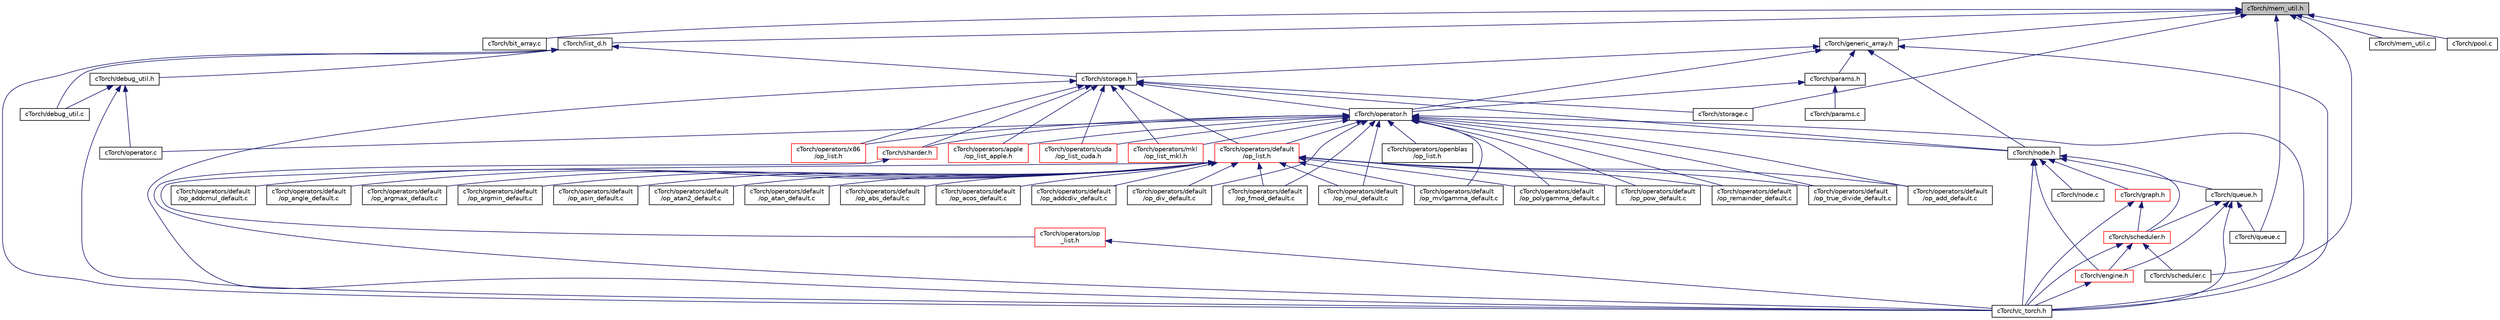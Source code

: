 digraph "cTorch/mem_util.h"
{
 // LATEX_PDF_SIZE
  edge [fontname="Helvetica",fontsize="10",labelfontname="Helvetica",labelfontsize="10"];
  node [fontname="Helvetica",fontsize="10",shape=record];
  Node1 [label="cTorch/mem_util.h",height=0.2,width=0.4,color="black", fillcolor="grey75", style="filled", fontcolor="black",tooltip=" "];
  Node1 -> Node2 [dir="back",color="midnightblue",fontsize="10",style="solid",fontname="Helvetica"];
  Node2 [label="cTorch/bit_array.c",height=0.2,width=0.4,color="black", fillcolor="white", style="filled",URL="$bit__array_8c.html",tooltip=" "];
  Node1 -> Node3 [dir="back",color="midnightblue",fontsize="10",style="solid",fontname="Helvetica"];
  Node3 [label="cTorch/list_d.h",height=0.2,width=0.4,color="black", fillcolor="white", style="filled",URL="$list__d_8h.html",tooltip=" "];
  Node3 -> Node4 [dir="back",color="midnightblue",fontsize="10",style="solid",fontname="Helvetica"];
  Node4 [label="cTorch/debug_util.h",height=0.2,width=0.4,color="black", fillcolor="white", style="filled",URL="$debug__util_8h.html",tooltip=" "];
  Node4 -> Node5 [dir="back",color="midnightblue",fontsize="10",style="solid",fontname="Helvetica"];
  Node5 [label="cTorch/c_torch.h",height=0.2,width=0.4,color="black", fillcolor="white", style="filled",URL="$c__torch_8h.html",tooltip=" "];
  Node4 -> Node6 [dir="back",color="midnightblue",fontsize="10",style="solid",fontname="Helvetica"];
  Node6 [label="cTorch/debug_util.c",height=0.2,width=0.4,color="black", fillcolor="white", style="filled",URL="$debug__util_8c.html",tooltip=" "];
  Node4 -> Node7 [dir="back",color="midnightblue",fontsize="10",style="solid",fontname="Helvetica"];
  Node7 [label="cTorch/operator.c",height=0.2,width=0.4,color="black", fillcolor="white", style="filled",URL="$operator_8c.html",tooltip=" "];
  Node3 -> Node8 [dir="back",color="midnightblue",fontsize="10",style="solid",fontname="Helvetica"];
  Node8 [label="cTorch/storage.h",height=0.2,width=0.4,color="black", fillcolor="white", style="filled",URL="$storage_8h.html",tooltip=" "];
  Node8 -> Node9 [dir="back",color="midnightblue",fontsize="10",style="solid",fontname="Helvetica"];
  Node9 [label="cTorch/operator.h",height=0.2,width=0.4,color="black", fillcolor="white", style="filled",URL="$operator_8h.html",tooltip=" "];
  Node9 -> Node10 [dir="back",color="midnightblue",fontsize="10",style="solid",fontname="Helvetica"];
  Node10 [label="cTorch/node.h",height=0.2,width=0.4,color="black", fillcolor="white", style="filled",URL="$node_8h.html",tooltip=" "];
  Node10 -> Node11 [dir="back",color="midnightblue",fontsize="10",style="solid",fontname="Helvetica"];
  Node11 [label="cTorch/engine.h",height=0.2,width=0.4,color="red", fillcolor="white", style="filled",URL="$engine_8h.html",tooltip=" "];
  Node11 -> Node5 [dir="back",color="midnightblue",fontsize="10",style="solid",fontname="Helvetica"];
  Node10 -> Node13 [dir="back",color="midnightblue",fontsize="10",style="solid",fontname="Helvetica"];
  Node13 [label="cTorch/graph.h",height=0.2,width=0.4,color="red", fillcolor="white", style="filled",URL="$graph_8h.html",tooltip=" "];
  Node13 -> Node14 [dir="back",color="midnightblue",fontsize="10",style="solid",fontname="Helvetica"];
  Node14 [label="cTorch/scheduler.h",height=0.2,width=0.4,color="red", fillcolor="white", style="filled",URL="$scheduler_8h.html",tooltip=" "];
  Node14 -> Node11 [dir="back",color="midnightblue",fontsize="10",style="solid",fontname="Helvetica"];
  Node14 -> Node5 [dir="back",color="midnightblue",fontsize="10",style="solid",fontname="Helvetica"];
  Node14 -> Node17 [dir="back",color="midnightblue",fontsize="10",style="solid",fontname="Helvetica"];
  Node17 [label="cTorch/scheduler.c",height=0.2,width=0.4,color="black", fillcolor="white", style="filled",URL="$scheduler_8c.html",tooltip=" "];
  Node13 -> Node5 [dir="back",color="midnightblue",fontsize="10",style="solid",fontname="Helvetica"];
  Node10 -> Node14 [dir="back",color="midnightblue",fontsize="10",style="solid",fontname="Helvetica"];
  Node10 -> Node20 [dir="back",color="midnightblue",fontsize="10",style="solid",fontname="Helvetica"];
  Node20 [label="cTorch/queue.h",height=0.2,width=0.4,color="black", fillcolor="white", style="filled",URL="$queue_8h.html",tooltip=" "];
  Node20 -> Node14 [dir="back",color="midnightblue",fontsize="10",style="solid",fontname="Helvetica"];
  Node20 -> Node11 [dir="back",color="midnightblue",fontsize="10",style="solid",fontname="Helvetica"];
  Node20 -> Node5 [dir="back",color="midnightblue",fontsize="10",style="solid",fontname="Helvetica"];
  Node20 -> Node21 [dir="back",color="midnightblue",fontsize="10",style="solid",fontname="Helvetica"];
  Node21 [label="cTorch/queue.c",height=0.2,width=0.4,color="black", fillcolor="white", style="filled",URL="$queue_8c.html",tooltip=" "];
  Node10 -> Node5 [dir="back",color="midnightblue",fontsize="10",style="solid",fontname="Helvetica"];
  Node10 -> Node22 [dir="back",color="midnightblue",fontsize="10",style="solid",fontname="Helvetica"];
  Node22 [label="cTorch/node.c",height=0.2,width=0.4,color="black", fillcolor="white", style="filled",URL="$node_8c.html",tooltip=" "];
  Node9 -> Node5 [dir="back",color="midnightblue",fontsize="10",style="solid",fontname="Helvetica"];
  Node9 -> Node23 [dir="back",color="midnightblue",fontsize="10",style="solid",fontname="Helvetica"];
  Node23 [label="cTorch/operators/default\l/op_list.h",height=0.2,width=0.4,color="red", fillcolor="white", style="filled",URL="$default_2op__list_8h.html",tooltip=" "];
  Node23 -> Node24 [dir="back",color="midnightblue",fontsize="10",style="solid",fontname="Helvetica"];
  Node24 [label="cTorch/operators/op\l_list.h",height=0.2,width=0.4,color="red", fillcolor="white", style="filled",URL="$op__list_8h.html",tooltip=" "];
  Node24 -> Node5 [dir="back",color="midnightblue",fontsize="10",style="solid",fontname="Helvetica"];
  Node23 -> Node25 [dir="back",color="midnightblue",fontsize="10",style="solid",fontname="Helvetica"];
  Node25 [label="cTorch/operators/default\l/op_abs_default.c",height=0.2,width=0.4,color="black", fillcolor="white", style="filled",URL="$op__abs__default_8c.html",tooltip=" "];
  Node23 -> Node26 [dir="back",color="midnightblue",fontsize="10",style="solid",fontname="Helvetica"];
  Node26 [label="cTorch/operators/default\l/op_acos_default.c",height=0.2,width=0.4,color="black", fillcolor="white", style="filled",URL="$op__acos__default_8c.html",tooltip=" "];
  Node23 -> Node27 [dir="back",color="midnightblue",fontsize="10",style="solid",fontname="Helvetica"];
  Node27 [label="cTorch/operators/default\l/op_add_default.c",height=0.2,width=0.4,color="black", fillcolor="white", style="filled",URL="$op__add__default_8c.html",tooltip=" "];
  Node23 -> Node28 [dir="back",color="midnightblue",fontsize="10",style="solid",fontname="Helvetica"];
  Node28 [label="cTorch/operators/default\l/op_addcdiv_default.c",height=0.2,width=0.4,color="black", fillcolor="white", style="filled",URL="$op__addcdiv__default_8c.html",tooltip=" "];
  Node23 -> Node29 [dir="back",color="midnightblue",fontsize="10",style="solid",fontname="Helvetica"];
  Node29 [label="cTorch/operators/default\l/op_addcmul_default.c",height=0.2,width=0.4,color="black", fillcolor="white", style="filled",URL="$op__addcmul__default_8c.html",tooltip=" "];
  Node23 -> Node30 [dir="back",color="midnightblue",fontsize="10",style="solid",fontname="Helvetica"];
  Node30 [label="cTorch/operators/default\l/op_angle_default.c",height=0.2,width=0.4,color="black", fillcolor="white", style="filled",URL="$op__angle__default_8c.html",tooltip=" "];
  Node23 -> Node31 [dir="back",color="midnightblue",fontsize="10",style="solid",fontname="Helvetica"];
  Node31 [label="cTorch/operators/default\l/op_argmax_default.c",height=0.2,width=0.4,color="black", fillcolor="white", style="filled",URL="$op__argmax__default_8c.html",tooltip=" "];
  Node23 -> Node32 [dir="back",color="midnightblue",fontsize="10",style="solid",fontname="Helvetica"];
  Node32 [label="cTorch/operators/default\l/op_argmin_default.c",height=0.2,width=0.4,color="black", fillcolor="white", style="filled",URL="$op__argmin__default_8c.html",tooltip=" "];
  Node23 -> Node33 [dir="back",color="midnightblue",fontsize="10",style="solid",fontname="Helvetica"];
  Node33 [label="cTorch/operators/default\l/op_asin_default.c",height=0.2,width=0.4,color="black", fillcolor="white", style="filled",URL="$op__asin__default_8c.html",tooltip=" "];
  Node23 -> Node34 [dir="back",color="midnightblue",fontsize="10",style="solid",fontname="Helvetica"];
  Node34 [label="cTorch/operators/default\l/op_atan2_default.c",height=0.2,width=0.4,color="black", fillcolor="white", style="filled",URL="$op__atan2__default_8c.html",tooltip=" "];
  Node23 -> Node35 [dir="back",color="midnightblue",fontsize="10",style="solid",fontname="Helvetica"];
  Node35 [label="cTorch/operators/default\l/op_atan_default.c",height=0.2,width=0.4,color="black", fillcolor="white", style="filled",URL="$op__atan__default_8c.html",tooltip=" "];
  Node23 -> Node47 [dir="back",color="midnightblue",fontsize="10",style="solid",fontname="Helvetica"];
  Node47 [label="cTorch/operators/default\l/op_div_default.c",height=0.2,width=0.4,color="black", fillcolor="white", style="filled",URL="$op__div__default_8c.html",tooltip=" "];
  Node23 -> Node55 [dir="back",color="midnightblue",fontsize="10",style="solid",fontname="Helvetica"];
  Node55 [label="cTorch/operators/default\l/op_fmod_default.c",height=0.2,width=0.4,color="black", fillcolor="white", style="filled",URL="$op__fmod__default_8c.html",tooltip=" "];
  Node23 -> Node71 [dir="back",color="midnightblue",fontsize="10",style="solid",fontname="Helvetica"];
  Node71 [label="cTorch/operators/default\l/op_mul_default.c",height=0.2,width=0.4,color="black", fillcolor="white", style="filled",URL="$op__mul__default_8c.html",tooltip=" "];
  Node23 -> Node72 [dir="back",color="midnightblue",fontsize="10",style="solid",fontname="Helvetica"];
  Node72 [label="cTorch/operators/default\l/op_mvlgamma_default.c",height=0.2,width=0.4,color="black", fillcolor="white", style="filled",URL="$op__mvlgamma__default_8c.html",tooltip=" "];
  Node23 -> Node74 [dir="back",color="midnightblue",fontsize="10",style="solid",fontname="Helvetica"];
  Node74 [label="cTorch/operators/default\l/op_polygamma_default.c",height=0.2,width=0.4,color="black", fillcolor="white", style="filled",URL="$op__polygamma__default_8c.html",tooltip=" "];
  Node23 -> Node75 [dir="back",color="midnightblue",fontsize="10",style="solid",fontname="Helvetica"];
  Node75 [label="cTorch/operators/default\l/op_pow_default.c",height=0.2,width=0.4,color="black", fillcolor="white", style="filled",URL="$op__pow__default_8c.html",tooltip=" "];
  Node23 -> Node77 [dir="back",color="midnightblue",fontsize="10",style="solid",fontname="Helvetica"];
  Node77 [label="cTorch/operators/default\l/op_remainder_default.c",height=0.2,width=0.4,color="black", fillcolor="white", style="filled",URL="$op__remainder__default_8c.html",tooltip=" "];
  Node23 -> Node89 [dir="back",color="midnightblue",fontsize="10",style="solid",fontname="Helvetica"];
  Node89 [label="cTorch/operators/default\l/op_true_divide_default.c",height=0.2,width=0.4,color="black", fillcolor="white", style="filled",URL="$op__true__divide__default_8c.html",tooltip=" "];
  Node9 -> Node91 [dir="back",color="midnightblue",fontsize="10",style="solid",fontname="Helvetica"];
  Node91 [label="cTorch/sharder.h",height=0.2,width=0.4,color="red", fillcolor="white", style="filled",URL="$sharder_8h.html",tooltip=" "];
  Node91 -> Node5 [dir="back",color="midnightblue",fontsize="10",style="solid",fontname="Helvetica"];
  Node9 -> Node7 [dir="back",color="midnightblue",fontsize="10",style="solid",fontname="Helvetica"];
  Node9 -> Node93 [dir="back",color="midnightblue",fontsize="10",style="solid",fontname="Helvetica"];
  Node93 [label="cTorch/operators/apple\l/op_list_apple.h",height=0.2,width=0.4,color="red", fillcolor="white", style="filled",URL="$op__list__apple_8h.html",tooltip=" "];
  Node9 -> Node123 [dir="back",color="midnightblue",fontsize="10",style="solid",fontname="Helvetica"];
  Node123 [label="cTorch/operators/cuda\l/op_list_cuda.h",height=0.2,width=0.4,color="red", fillcolor="white", style="filled",URL="$op__list__cuda_8h.html",tooltip=" "];
  Node9 -> Node27 [dir="back",color="midnightblue",fontsize="10",style="solid",fontname="Helvetica"];
  Node9 -> Node47 [dir="back",color="midnightblue",fontsize="10",style="solid",fontname="Helvetica"];
  Node9 -> Node55 [dir="back",color="midnightblue",fontsize="10",style="solid",fontname="Helvetica"];
  Node9 -> Node71 [dir="back",color="midnightblue",fontsize="10",style="solid",fontname="Helvetica"];
  Node9 -> Node72 [dir="back",color="midnightblue",fontsize="10",style="solid",fontname="Helvetica"];
  Node9 -> Node74 [dir="back",color="midnightblue",fontsize="10",style="solid",fontname="Helvetica"];
  Node9 -> Node75 [dir="back",color="midnightblue",fontsize="10",style="solid",fontname="Helvetica"];
  Node9 -> Node77 [dir="back",color="midnightblue",fontsize="10",style="solid",fontname="Helvetica"];
  Node9 -> Node89 [dir="back",color="midnightblue",fontsize="10",style="solid",fontname="Helvetica"];
  Node9 -> Node125 [dir="back",color="midnightblue",fontsize="10",style="solid",fontname="Helvetica"];
  Node125 [label="cTorch/operators/mkl\l/op_list_mkl.h",height=0.2,width=0.4,color="red", fillcolor="white", style="filled",URL="$op__list__mkl_8h.html",tooltip=" "];
  Node9 -> Node161 [dir="back",color="midnightblue",fontsize="10",style="solid",fontname="Helvetica"];
  Node161 [label="cTorch/operators/openblas\l/op_list.h",height=0.2,width=0.4,color="black", fillcolor="white", style="filled",URL="$openblas_2op__list_8h.html",tooltip=" "];
  Node9 -> Node162 [dir="back",color="midnightblue",fontsize="10",style="solid",fontname="Helvetica"];
  Node162 [label="cTorch/operators/x86\l/op_list.h",height=0.2,width=0.4,color="red", fillcolor="white", style="filled",URL="$x86_2op__list_8h.html",tooltip=" "];
  Node8 -> Node10 [dir="back",color="midnightblue",fontsize="10",style="solid",fontname="Helvetica"];
  Node8 -> Node23 [dir="back",color="midnightblue",fontsize="10",style="solid",fontname="Helvetica"];
  Node8 -> Node91 [dir="back",color="midnightblue",fontsize="10",style="solid",fontname="Helvetica"];
  Node8 -> Node5 [dir="back",color="midnightblue",fontsize="10",style="solid",fontname="Helvetica"];
  Node8 -> Node93 [dir="back",color="midnightblue",fontsize="10",style="solid",fontname="Helvetica"];
  Node8 -> Node123 [dir="back",color="midnightblue",fontsize="10",style="solid",fontname="Helvetica"];
  Node8 -> Node125 [dir="back",color="midnightblue",fontsize="10",style="solid",fontname="Helvetica"];
  Node8 -> Node162 [dir="back",color="midnightblue",fontsize="10",style="solid",fontname="Helvetica"];
  Node8 -> Node164 [dir="back",color="midnightblue",fontsize="10",style="solid",fontname="Helvetica"];
  Node164 [label="cTorch/storage.c",height=0.2,width=0.4,color="black", fillcolor="white", style="filled",URL="$storage_8c.html",tooltip=" "];
  Node3 -> Node5 [dir="back",color="midnightblue",fontsize="10",style="solid",fontname="Helvetica"];
  Node3 -> Node6 [dir="back",color="midnightblue",fontsize="10",style="solid",fontname="Helvetica"];
  Node1 -> Node165 [dir="back",color="midnightblue",fontsize="10",style="solid",fontname="Helvetica"];
  Node165 [label="cTorch/generic_array.h",height=0.2,width=0.4,color="black", fillcolor="white", style="filled",URL="$generic__array_8h.html",tooltip=" "];
  Node165 -> Node10 [dir="back",color="midnightblue",fontsize="10",style="solid",fontname="Helvetica"];
  Node165 -> Node9 [dir="back",color="midnightblue",fontsize="10",style="solid",fontname="Helvetica"];
  Node165 -> Node166 [dir="back",color="midnightblue",fontsize="10",style="solid",fontname="Helvetica"];
  Node166 [label="cTorch/params.h",height=0.2,width=0.4,color="black", fillcolor="white", style="filled",URL="$params_8h.html",tooltip=" "];
  Node166 -> Node9 [dir="back",color="midnightblue",fontsize="10",style="solid",fontname="Helvetica"];
  Node166 -> Node167 [dir="back",color="midnightblue",fontsize="10",style="solid",fontname="Helvetica"];
  Node167 [label="cTorch/params.c",height=0.2,width=0.4,color="black", fillcolor="white", style="filled",URL="$params_8c.html",tooltip=" "];
  Node165 -> Node8 [dir="back",color="midnightblue",fontsize="10",style="solid",fontname="Helvetica"];
  Node165 -> Node5 [dir="back",color="midnightblue",fontsize="10",style="solid",fontname="Helvetica"];
  Node1 -> Node168 [dir="back",color="midnightblue",fontsize="10",style="solid",fontname="Helvetica"];
  Node168 [label="cTorch/mem_util.c",height=0.2,width=0.4,color="black", fillcolor="white", style="filled",URL="$mem__util_8c.html",tooltip=" "];
  Node1 -> Node16 [dir="back",color="midnightblue",fontsize="10",style="solid",fontname="Helvetica"];
  Node16 [label="cTorch/pool.c",height=0.2,width=0.4,color="black", fillcolor="white", style="filled",URL="$pool_8c.html",tooltip=" "];
  Node1 -> Node21 [dir="back",color="midnightblue",fontsize="10",style="solid",fontname="Helvetica"];
  Node1 -> Node17 [dir="back",color="midnightblue",fontsize="10",style="solid",fontname="Helvetica"];
  Node1 -> Node164 [dir="back",color="midnightblue",fontsize="10",style="solid",fontname="Helvetica"];
}
